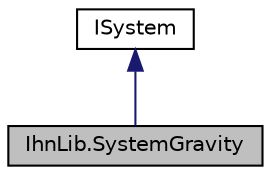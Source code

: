 digraph "IhnLib.SystemGravity"
{
  edge [fontname="Helvetica",fontsize="10",labelfontname="Helvetica",labelfontsize="10"];
  node [fontname="Helvetica",fontsize="10",shape=record];
  Node1 [label="IhnLib.SystemGravity",height=0.2,width=0.4,color="black", fillcolor="grey75", style="filled" fontcolor="black"];
  Node2 -> Node1 [dir="back",color="midnightblue",fontsize="10",style="solid",fontname="Helvetica"];
  Node2 [label="ISystem",height=0.2,width=0.4,color="black", fillcolor="white", style="filled",URL="$interface_ihn_lib_1_1_i_system.html",tooltip="Extended to operate on entities matching a list of components, see DefaultSystem in Systems ..."];
}
